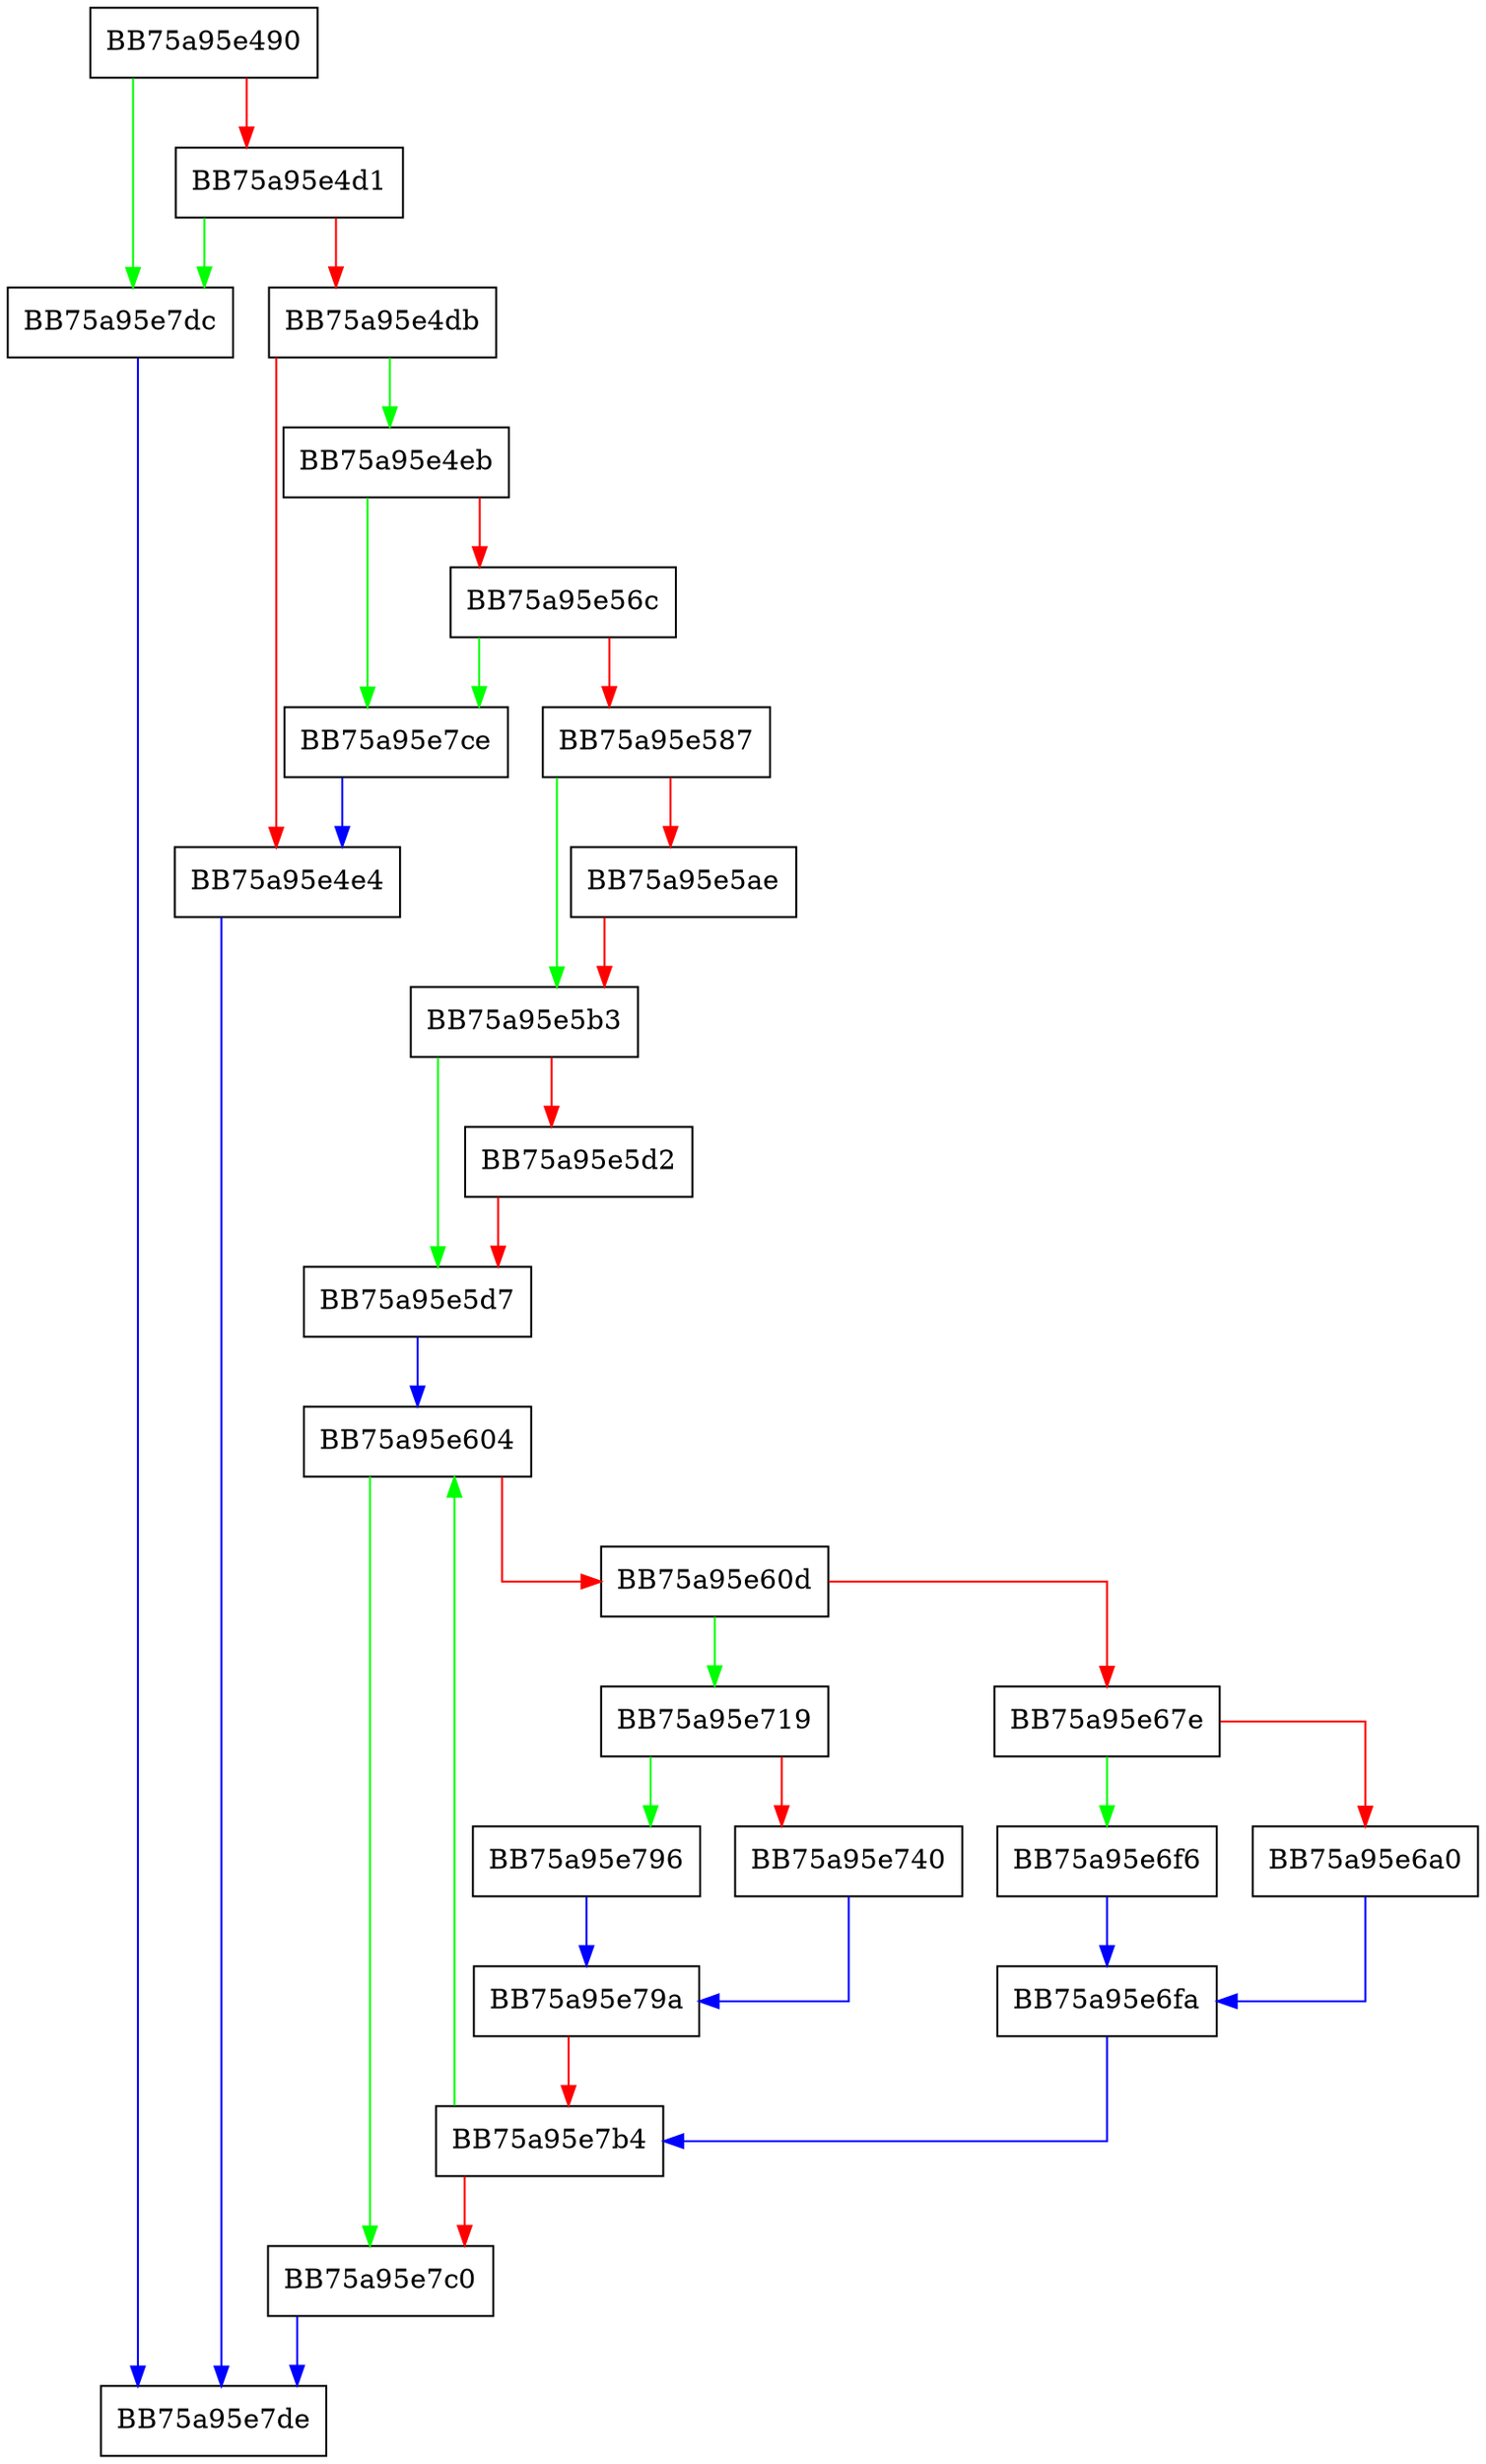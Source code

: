 digraph process_lbr_stack {
  node [shape="box"];
  graph [splines=ortho];
  BB75a95e490 -> BB75a95e7dc [color="green"];
  BB75a95e490 -> BB75a95e4d1 [color="red"];
  BB75a95e4d1 -> BB75a95e7dc [color="green"];
  BB75a95e4d1 -> BB75a95e4db [color="red"];
  BB75a95e4db -> BB75a95e4eb [color="green"];
  BB75a95e4db -> BB75a95e4e4 [color="red"];
  BB75a95e4e4 -> BB75a95e7de [color="blue"];
  BB75a95e4eb -> BB75a95e7ce [color="green"];
  BB75a95e4eb -> BB75a95e56c [color="red"];
  BB75a95e56c -> BB75a95e7ce [color="green"];
  BB75a95e56c -> BB75a95e587 [color="red"];
  BB75a95e587 -> BB75a95e5b3 [color="green"];
  BB75a95e587 -> BB75a95e5ae [color="red"];
  BB75a95e5ae -> BB75a95e5b3 [color="red"];
  BB75a95e5b3 -> BB75a95e5d7 [color="green"];
  BB75a95e5b3 -> BB75a95e5d2 [color="red"];
  BB75a95e5d2 -> BB75a95e5d7 [color="red"];
  BB75a95e5d7 -> BB75a95e604 [color="blue"];
  BB75a95e604 -> BB75a95e7c0 [color="green"];
  BB75a95e604 -> BB75a95e60d [color="red"];
  BB75a95e60d -> BB75a95e719 [color="green"];
  BB75a95e60d -> BB75a95e67e [color="red"];
  BB75a95e67e -> BB75a95e6f6 [color="green"];
  BB75a95e67e -> BB75a95e6a0 [color="red"];
  BB75a95e6a0 -> BB75a95e6fa [color="blue"];
  BB75a95e6f6 -> BB75a95e6fa [color="blue"];
  BB75a95e6fa -> BB75a95e7b4 [color="blue"];
  BB75a95e719 -> BB75a95e796 [color="green"];
  BB75a95e719 -> BB75a95e740 [color="red"];
  BB75a95e740 -> BB75a95e79a [color="blue"];
  BB75a95e796 -> BB75a95e79a [color="blue"];
  BB75a95e79a -> BB75a95e7b4 [color="red"];
  BB75a95e7b4 -> BB75a95e604 [color="green"];
  BB75a95e7b4 -> BB75a95e7c0 [color="red"];
  BB75a95e7c0 -> BB75a95e7de [color="blue"];
  BB75a95e7ce -> BB75a95e4e4 [color="blue"];
  BB75a95e7dc -> BB75a95e7de [color="blue"];
}